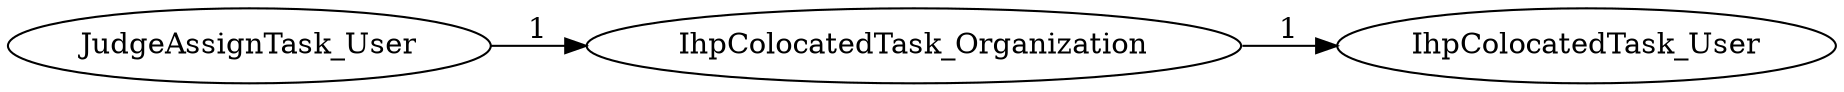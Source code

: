 digraph G {
rankdir="LR";
"IhpColocatedTask_Organization" -> "IhpColocatedTask_User" [label=1]
"JudgeAssignTask_User" -> "IhpColocatedTask_Organization" [label=1]
}